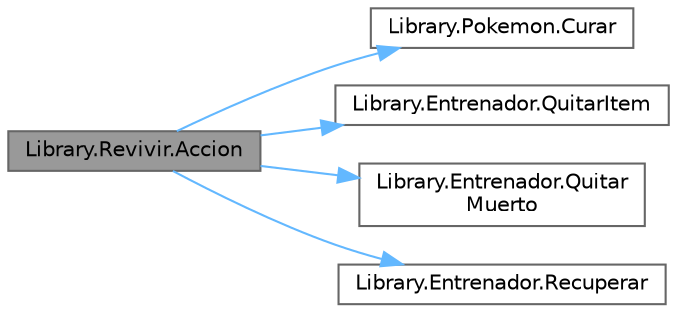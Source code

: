 digraph "Library.Revivir.Accion"
{
 // INTERACTIVE_SVG=YES
 // LATEX_PDF_SIZE
  bgcolor="transparent";
  edge [fontname=Helvetica,fontsize=10,labelfontname=Helvetica,labelfontsize=10];
  node [fontname=Helvetica,fontsize=10,shape=box,height=0.2,width=0.4];
  rankdir="LR";
  Node1 [id="Node000001",label="Library.Revivir.Accion",height=0.2,width=0.4,color="gray40", fillcolor="grey60", style="filled", fontcolor="black",tooltip="Revive a un Pokémon con el 50% de su vida inicial."];
  Node1 -> Node2 [id="edge1_Node000001_Node000002",color="steelblue1",style="solid",tooltip=" "];
  Node2 [id="Node000002",label="Library.Pokemon.Curar",height=0.2,width=0.4,color="grey40", fillcolor="white", style="filled",URL="$classLibrary_1_1Pokemon.html#aff71134477156b5bfe15b24aa5eb5df9",tooltip="Se encarga de curar al Pokémon."];
  Node1 -> Node3 [id="edge2_Node000001_Node000003",color="steelblue1",style="solid",tooltip=" "];
  Node3 [id="Node000003",label="Library.Entrenador.QuitarItem",height=0.2,width=0.4,color="grey40", fillcolor="white", style="filled",URL="$classLibrary_1_1Entrenador.html#aaf91b2a3c57e8e2f0f3128e74e1b561a",tooltip="Quita un item del catálogo del entrenador."];
  Node1 -> Node4 [id="edge3_Node000001_Node000004",color="steelblue1",style="solid",tooltip=" "];
  Node4 [id="Node000004",label="Library.Entrenador.Quitar\lMuerto",height=0.2,width=0.4,color="grey40", fillcolor="white", style="filled",URL="$classLibrary_1_1Entrenador.html#ad4d7b3ee3a6e9c7dd7d666170e17e92e",tooltip="Quita a un Pokémon del catálogo de muertos."];
  Node1 -> Node5 [id="edge4_Node000001_Node000005",color="steelblue1",style="solid",tooltip=" "];
  Node5 [id="Node000005",label="Library.Entrenador.Recuperar",height=0.2,width=0.4,color="grey40", fillcolor="white", style="filled",URL="$classLibrary_1_1Entrenador.html#afd1596833ca7ab117906aab8176404f8",tooltip="Agrega al catálogo un Pokémon que fue reivivido."];
}
